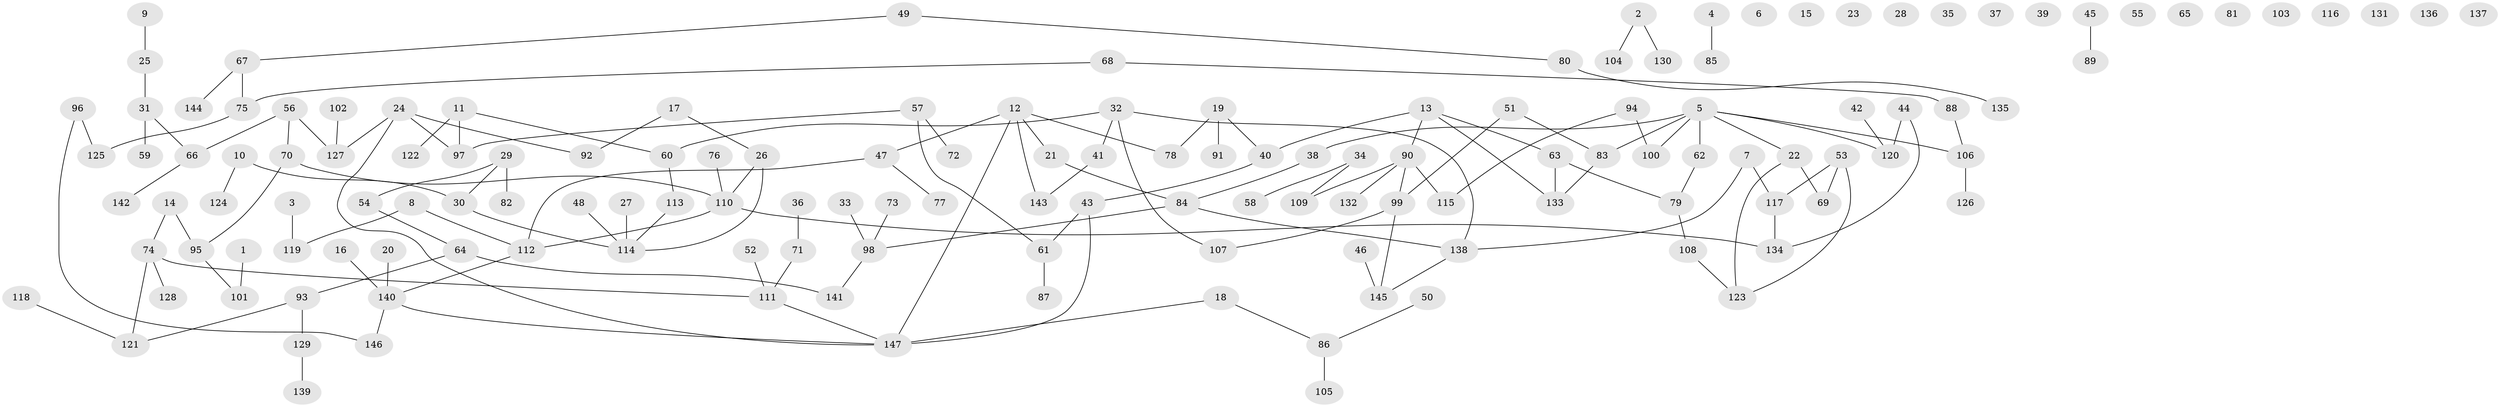 // Generated by graph-tools (version 1.1) at 2025/12/03/09/25 04:12:53]
// undirected, 147 vertices, 152 edges
graph export_dot {
graph [start="1"]
  node [color=gray90,style=filled];
  1;
  2;
  3;
  4;
  5;
  6;
  7;
  8;
  9;
  10;
  11;
  12;
  13;
  14;
  15;
  16;
  17;
  18;
  19;
  20;
  21;
  22;
  23;
  24;
  25;
  26;
  27;
  28;
  29;
  30;
  31;
  32;
  33;
  34;
  35;
  36;
  37;
  38;
  39;
  40;
  41;
  42;
  43;
  44;
  45;
  46;
  47;
  48;
  49;
  50;
  51;
  52;
  53;
  54;
  55;
  56;
  57;
  58;
  59;
  60;
  61;
  62;
  63;
  64;
  65;
  66;
  67;
  68;
  69;
  70;
  71;
  72;
  73;
  74;
  75;
  76;
  77;
  78;
  79;
  80;
  81;
  82;
  83;
  84;
  85;
  86;
  87;
  88;
  89;
  90;
  91;
  92;
  93;
  94;
  95;
  96;
  97;
  98;
  99;
  100;
  101;
  102;
  103;
  104;
  105;
  106;
  107;
  108;
  109;
  110;
  111;
  112;
  113;
  114;
  115;
  116;
  117;
  118;
  119;
  120;
  121;
  122;
  123;
  124;
  125;
  126;
  127;
  128;
  129;
  130;
  131;
  132;
  133;
  134;
  135;
  136;
  137;
  138;
  139;
  140;
  141;
  142;
  143;
  144;
  145;
  146;
  147;
  1 -- 101;
  2 -- 104;
  2 -- 130;
  3 -- 119;
  4 -- 85;
  5 -- 22;
  5 -- 38;
  5 -- 62;
  5 -- 83;
  5 -- 100;
  5 -- 106;
  5 -- 120;
  7 -- 117;
  7 -- 138;
  8 -- 112;
  8 -- 119;
  9 -- 25;
  10 -- 30;
  10 -- 124;
  11 -- 60;
  11 -- 97;
  11 -- 122;
  12 -- 21;
  12 -- 47;
  12 -- 78;
  12 -- 143;
  12 -- 147;
  13 -- 40;
  13 -- 63;
  13 -- 90;
  13 -- 133;
  14 -- 74;
  14 -- 95;
  16 -- 140;
  17 -- 26;
  17 -- 92;
  18 -- 86;
  18 -- 147;
  19 -- 40;
  19 -- 78;
  19 -- 91;
  20 -- 140;
  21 -- 84;
  22 -- 69;
  22 -- 123;
  24 -- 92;
  24 -- 97;
  24 -- 127;
  24 -- 147;
  25 -- 31;
  26 -- 110;
  26 -- 114;
  27 -- 114;
  29 -- 30;
  29 -- 54;
  29 -- 82;
  30 -- 114;
  31 -- 59;
  31 -- 66;
  32 -- 41;
  32 -- 60;
  32 -- 107;
  32 -- 138;
  33 -- 98;
  34 -- 58;
  34 -- 109;
  36 -- 71;
  38 -- 84;
  40 -- 43;
  41 -- 143;
  42 -- 120;
  43 -- 61;
  43 -- 147;
  44 -- 120;
  44 -- 134;
  45 -- 89;
  46 -- 145;
  47 -- 77;
  47 -- 112;
  48 -- 114;
  49 -- 67;
  49 -- 80;
  50 -- 86;
  51 -- 83;
  51 -- 99;
  52 -- 111;
  53 -- 69;
  53 -- 117;
  53 -- 123;
  54 -- 64;
  56 -- 66;
  56 -- 70;
  56 -- 127;
  57 -- 61;
  57 -- 72;
  57 -- 97;
  60 -- 113;
  61 -- 87;
  62 -- 79;
  63 -- 79;
  63 -- 133;
  64 -- 93;
  64 -- 141;
  66 -- 142;
  67 -- 75;
  67 -- 144;
  68 -- 75;
  68 -- 88;
  70 -- 95;
  70 -- 110;
  71 -- 111;
  73 -- 98;
  74 -- 111;
  74 -- 121;
  74 -- 128;
  75 -- 125;
  76 -- 110;
  79 -- 108;
  80 -- 135;
  83 -- 133;
  84 -- 98;
  84 -- 138;
  86 -- 105;
  88 -- 106;
  90 -- 99;
  90 -- 109;
  90 -- 115;
  90 -- 132;
  93 -- 121;
  93 -- 129;
  94 -- 100;
  94 -- 115;
  95 -- 101;
  96 -- 125;
  96 -- 146;
  98 -- 141;
  99 -- 107;
  99 -- 145;
  102 -- 127;
  106 -- 126;
  108 -- 123;
  110 -- 112;
  110 -- 134;
  111 -- 147;
  112 -- 140;
  113 -- 114;
  117 -- 134;
  118 -- 121;
  129 -- 139;
  138 -- 145;
  140 -- 146;
  140 -- 147;
}
